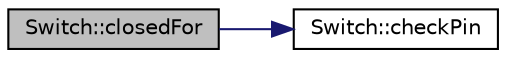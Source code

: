digraph "Switch::closedFor"
{
 // LATEX_PDF_SIZE
  edge [fontname="Helvetica",fontsize="10",labelfontname="Helvetica",labelfontsize="10"];
  node [fontname="Helvetica",fontsize="10",shape=record];
  rankdir="LR";
  Node1 [label="Switch::closedFor",height=0.2,width=0.4,color="black", fillcolor="grey75", style="filled", fontcolor="black",tooltip="Check if the switch is closed, and for how long."];
  Node1 -> Node2 [color="midnightblue",fontsize="10",style="solid",fontname="Helvetica"];
  Node2 [label="Switch::checkPin",height=0.2,width=0.4,color="black", fillcolor="white", style="filled",URL="$class_switch.html#a9f03af9bf8ac4c3858dbb8033eada8e7",tooltip="Update the switch state."];
}
